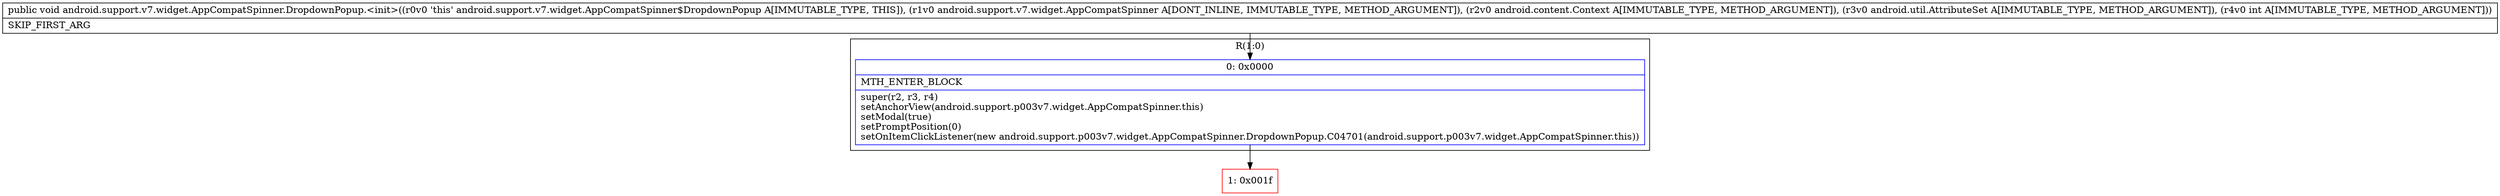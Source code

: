 digraph "CFG forandroid.support.v7.widget.AppCompatSpinner.DropdownPopup.\<init\>(Landroid\/support\/v7\/widget\/AppCompatSpinner;Landroid\/content\/Context;Landroid\/util\/AttributeSet;I)V" {
subgraph cluster_Region_1082841434 {
label = "R(1:0)";
node [shape=record,color=blue];
Node_0 [shape=record,label="{0\:\ 0x0000|MTH_ENTER_BLOCK\l|super(r2, r3, r4)\lsetAnchorView(android.support.p003v7.widget.AppCompatSpinner.this)\lsetModal(true)\lsetPromptPosition(0)\lsetOnItemClickListener(new android.support.p003v7.widget.AppCompatSpinner.DropdownPopup.C04701(android.support.p003v7.widget.AppCompatSpinner.this))\l}"];
}
Node_1 [shape=record,color=red,label="{1\:\ 0x001f}"];
MethodNode[shape=record,label="{public void android.support.v7.widget.AppCompatSpinner.DropdownPopup.\<init\>((r0v0 'this' android.support.v7.widget.AppCompatSpinner$DropdownPopup A[IMMUTABLE_TYPE, THIS]), (r1v0 android.support.v7.widget.AppCompatSpinner A[DONT_INLINE, IMMUTABLE_TYPE, METHOD_ARGUMENT]), (r2v0 android.content.Context A[IMMUTABLE_TYPE, METHOD_ARGUMENT]), (r3v0 android.util.AttributeSet A[IMMUTABLE_TYPE, METHOD_ARGUMENT]), (r4v0 int A[IMMUTABLE_TYPE, METHOD_ARGUMENT]))  | SKIP_FIRST_ARG\l}"];
MethodNode -> Node_0;
Node_0 -> Node_1;
}

